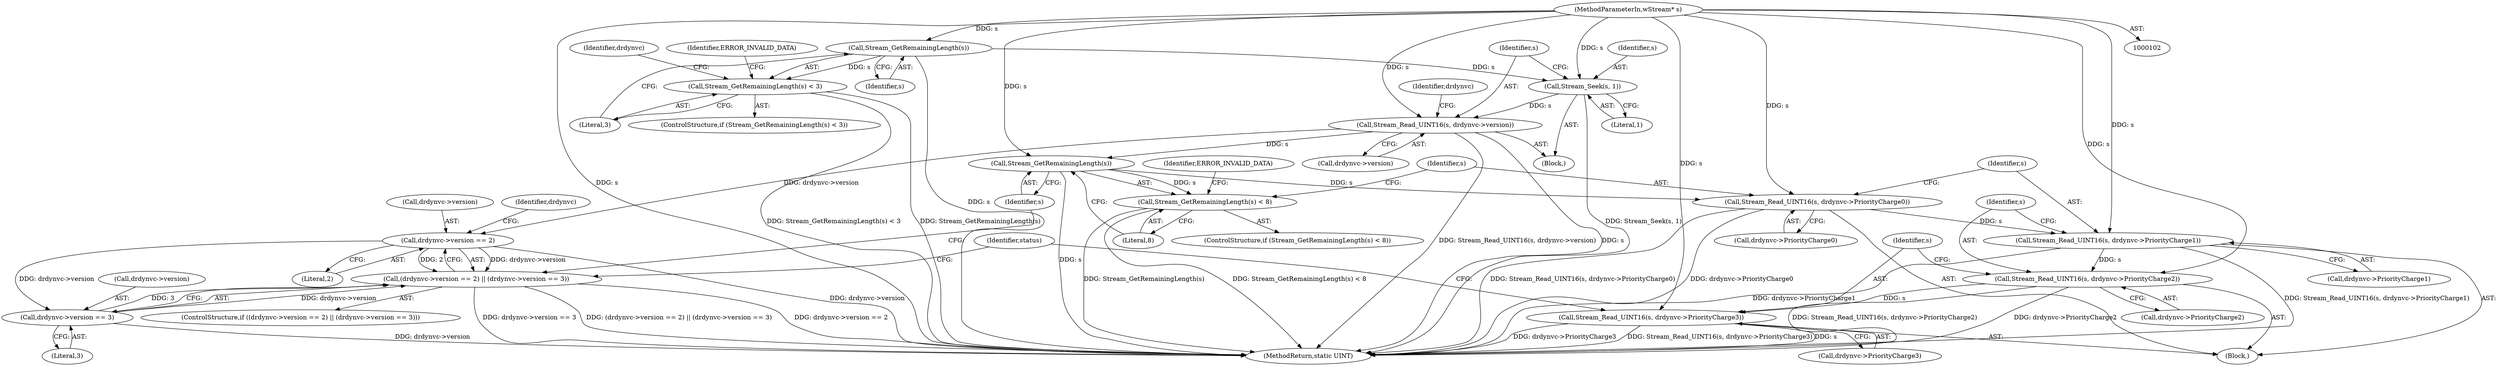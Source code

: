 digraph "0_FreeRDP_baee520e3dd9be6511c45a14c5f5e77784de1471_0@API" {
"1000116" [label="(Call,Stream_GetRemainingLength(s))"];
"1000106" [label="(MethodParameterIn,wStream* s)"];
"1000115" [label="(Call,Stream_GetRemainingLength(s) < 3)"];
"1000129" [label="(Call,Stream_Seek(s, 1))"];
"1000132" [label="(Call,Stream_Read_UINT16(s, drdynvc->version))"];
"1000139" [label="(Call,drdynvc->version == 2)"];
"1000138" [label="(Call,(drdynvc->version == 2) || (drdynvc->version == 3))"];
"1000144" [label="(Call,drdynvc->version == 3)"];
"1000152" [label="(Call,Stream_GetRemainingLength(s))"];
"1000151" [label="(Call,Stream_GetRemainingLength(s) < 8)"];
"1000157" [label="(Call,Stream_Read_UINT16(s, drdynvc->PriorityCharge0))"];
"1000162" [label="(Call,Stream_Read_UINT16(s, drdynvc->PriorityCharge1))"];
"1000167" [label="(Call,Stream_Read_UINT16(s, drdynvc->PriorityCharge2))"];
"1000172" [label="(Call,Stream_Read_UINT16(s, drdynvc->PriorityCharge3))"];
"1000129" [label="(Call,Stream_Seek(s, 1))"];
"1000178" [label="(Identifier,status)"];
"1000157" [label="(Call,Stream_Read_UINT16(s, drdynvc->PriorityCharge0))"];
"1000143" [label="(Literal,2)"];
"1000115" [label="(Call,Stream_GetRemainingLength(s) < 3)"];
"1000131" [label="(Literal,1)"];
"1000163" [label="(Identifier,s)"];
"1000150" [label="(ControlStructure,if (Stream_GetRemainingLength(s) < 8))"];
"1000169" [label="(Call,drdynvc->PriorityCharge2)"];
"1000116" [label="(Call,Stream_GetRemainingLength(s))"];
"1000152" [label="(Call,Stream_GetRemainingLength(s))"];
"1000164" [label="(Call,drdynvc->PriorityCharge1)"];
"1000133" [label="(Identifier,s)"];
"1000134" [label="(Call,drdynvc->version)"];
"1000156" [label="(Identifier,ERROR_INVALID_DATA)"];
"1000123" [label="(Identifier,drdynvc)"];
"1000144" [label="(Call,drdynvc->version == 3)"];
"1000153" [label="(Identifier,s)"];
"1000174" [label="(Call,drdynvc->PriorityCharge3)"];
"1000141" [label="(Identifier,drdynvc)"];
"1000188" [label="(MethodReturn,static UINT)"];
"1000117" [label="(Identifier,s)"];
"1000148" [label="(Literal,3)"];
"1000172" [label="(Call,Stream_Read_UINT16(s, drdynvc->PriorityCharge3))"];
"1000173" [label="(Identifier,s)"];
"1000167" [label="(Call,Stream_Read_UINT16(s, drdynvc->PriorityCharge2))"];
"1000137" [label="(ControlStructure,if ((drdynvc->version == 2) || (drdynvc->version == 3)))"];
"1000159" [label="(Call,drdynvc->PriorityCharge0)"];
"1000162" [label="(Call,Stream_Read_UINT16(s, drdynvc->PriorityCharge1))"];
"1000120" [label="(Identifier,ERROR_INVALID_DATA)"];
"1000139" [label="(Call,drdynvc->version == 2)"];
"1000140" [label="(Call,drdynvc->version)"];
"1000158" [label="(Identifier,s)"];
"1000168" [label="(Identifier,s)"];
"1000138" [label="(Call,(drdynvc->version == 2) || (drdynvc->version == 3))"];
"1000146" [label="(Identifier,drdynvc)"];
"1000154" [label="(Literal,8)"];
"1000114" [label="(ControlStructure,if (Stream_GetRemainingLength(s) < 3))"];
"1000149" [label="(Block,)"];
"1000107" [label="(Block,)"];
"1000151" [label="(Call,Stream_GetRemainingLength(s) < 8)"];
"1000118" [label="(Literal,3)"];
"1000106" [label="(MethodParameterIn,wStream* s)"];
"1000130" [label="(Identifier,s)"];
"1000132" [label="(Call,Stream_Read_UINT16(s, drdynvc->version))"];
"1000145" [label="(Call,drdynvc->version)"];
"1000116" -> "1000115"  [label="AST: "];
"1000116" -> "1000117"  [label="CFG: "];
"1000117" -> "1000116"  [label="AST: "];
"1000118" -> "1000116"  [label="CFG: "];
"1000116" -> "1000188"  [label="DDG: s"];
"1000116" -> "1000115"  [label="DDG: s"];
"1000106" -> "1000116"  [label="DDG: s"];
"1000116" -> "1000129"  [label="DDG: s"];
"1000106" -> "1000102"  [label="AST: "];
"1000106" -> "1000188"  [label="DDG: s"];
"1000106" -> "1000129"  [label="DDG: s"];
"1000106" -> "1000132"  [label="DDG: s"];
"1000106" -> "1000152"  [label="DDG: s"];
"1000106" -> "1000157"  [label="DDG: s"];
"1000106" -> "1000162"  [label="DDG: s"];
"1000106" -> "1000167"  [label="DDG: s"];
"1000106" -> "1000172"  [label="DDG: s"];
"1000115" -> "1000114"  [label="AST: "];
"1000115" -> "1000118"  [label="CFG: "];
"1000118" -> "1000115"  [label="AST: "];
"1000120" -> "1000115"  [label="CFG: "];
"1000123" -> "1000115"  [label="CFG: "];
"1000115" -> "1000188"  [label="DDG: Stream_GetRemainingLength(s) < 3"];
"1000115" -> "1000188"  [label="DDG: Stream_GetRemainingLength(s)"];
"1000129" -> "1000107"  [label="AST: "];
"1000129" -> "1000131"  [label="CFG: "];
"1000130" -> "1000129"  [label="AST: "];
"1000131" -> "1000129"  [label="AST: "];
"1000133" -> "1000129"  [label="CFG: "];
"1000129" -> "1000188"  [label="DDG: Stream_Seek(s, 1)"];
"1000129" -> "1000132"  [label="DDG: s"];
"1000132" -> "1000107"  [label="AST: "];
"1000132" -> "1000134"  [label="CFG: "];
"1000133" -> "1000132"  [label="AST: "];
"1000134" -> "1000132"  [label="AST: "];
"1000141" -> "1000132"  [label="CFG: "];
"1000132" -> "1000188"  [label="DDG: s"];
"1000132" -> "1000188"  [label="DDG: Stream_Read_UINT16(s, drdynvc->version)"];
"1000132" -> "1000139"  [label="DDG: drdynvc->version"];
"1000132" -> "1000152"  [label="DDG: s"];
"1000139" -> "1000138"  [label="AST: "];
"1000139" -> "1000143"  [label="CFG: "];
"1000140" -> "1000139"  [label="AST: "];
"1000143" -> "1000139"  [label="AST: "];
"1000146" -> "1000139"  [label="CFG: "];
"1000138" -> "1000139"  [label="CFG: "];
"1000139" -> "1000188"  [label="DDG: drdynvc->version"];
"1000139" -> "1000138"  [label="DDG: drdynvc->version"];
"1000139" -> "1000138"  [label="DDG: 2"];
"1000139" -> "1000144"  [label="DDG: drdynvc->version"];
"1000138" -> "1000137"  [label="AST: "];
"1000138" -> "1000144"  [label="CFG: "];
"1000144" -> "1000138"  [label="AST: "];
"1000153" -> "1000138"  [label="CFG: "];
"1000178" -> "1000138"  [label="CFG: "];
"1000138" -> "1000188"  [label="DDG: drdynvc->version == 2"];
"1000138" -> "1000188"  [label="DDG: drdynvc->version == 3"];
"1000138" -> "1000188"  [label="DDG: (drdynvc->version == 2) || (drdynvc->version == 3)"];
"1000144" -> "1000138"  [label="DDG: drdynvc->version"];
"1000144" -> "1000138"  [label="DDG: 3"];
"1000144" -> "1000148"  [label="CFG: "];
"1000145" -> "1000144"  [label="AST: "];
"1000148" -> "1000144"  [label="AST: "];
"1000144" -> "1000188"  [label="DDG: drdynvc->version"];
"1000152" -> "1000151"  [label="AST: "];
"1000152" -> "1000153"  [label="CFG: "];
"1000153" -> "1000152"  [label="AST: "];
"1000154" -> "1000152"  [label="CFG: "];
"1000152" -> "1000188"  [label="DDG: s"];
"1000152" -> "1000151"  [label="DDG: s"];
"1000152" -> "1000157"  [label="DDG: s"];
"1000151" -> "1000150"  [label="AST: "];
"1000151" -> "1000154"  [label="CFG: "];
"1000154" -> "1000151"  [label="AST: "];
"1000156" -> "1000151"  [label="CFG: "];
"1000158" -> "1000151"  [label="CFG: "];
"1000151" -> "1000188"  [label="DDG: Stream_GetRemainingLength(s) < 8"];
"1000151" -> "1000188"  [label="DDG: Stream_GetRemainingLength(s)"];
"1000157" -> "1000149"  [label="AST: "];
"1000157" -> "1000159"  [label="CFG: "];
"1000158" -> "1000157"  [label="AST: "];
"1000159" -> "1000157"  [label="AST: "];
"1000163" -> "1000157"  [label="CFG: "];
"1000157" -> "1000188"  [label="DDG: Stream_Read_UINT16(s, drdynvc->PriorityCharge0)"];
"1000157" -> "1000188"  [label="DDG: drdynvc->PriorityCharge0"];
"1000157" -> "1000162"  [label="DDG: s"];
"1000162" -> "1000149"  [label="AST: "];
"1000162" -> "1000164"  [label="CFG: "];
"1000163" -> "1000162"  [label="AST: "];
"1000164" -> "1000162"  [label="AST: "];
"1000168" -> "1000162"  [label="CFG: "];
"1000162" -> "1000188"  [label="DDG: drdynvc->PriorityCharge1"];
"1000162" -> "1000188"  [label="DDG: Stream_Read_UINT16(s, drdynvc->PriorityCharge1)"];
"1000162" -> "1000167"  [label="DDG: s"];
"1000167" -> "1000149"  [label="AST: "];
"1000167" -> "1000169"  [label="CFG: "];
"1000168" -> "1000167"  [label="AST: "];
"1000169" -> "1000167"  [label="AST: "];
"1000173" -> "1000167"  [label="CFG: "];
"1000167" -> "1000188"  [label="DDG: drdynvc->PriorityCharge2"];
"1000167" -> "1000188"  [label="DDG: Stream_Read_UINT16(s, drdynvc->PriorityCharge2)"];
"1000167" -> "1000172"  [label="DDG: s"];
"1000172" -> "1000149"  [label="AST: "];
"1000172" -> "1000174"  [label="CFG: "];
"1000173" -> "1000172"  [label="AST: "];
"1000174" -> "1000172"  [label="AST: "];
"1000178" -> "1000172"  [label="CFG: "];
"1000172" -> "1000188"  [label="DDG: Stream_Read_UINT16(s, drdynvc->PriorityCharge3)"];
"1000172" -> "1000188"  [label="DDG: s"];
"1000172" -> "1000188"  [label="DDG: drdynvc->PriorityCharge3"];
}
